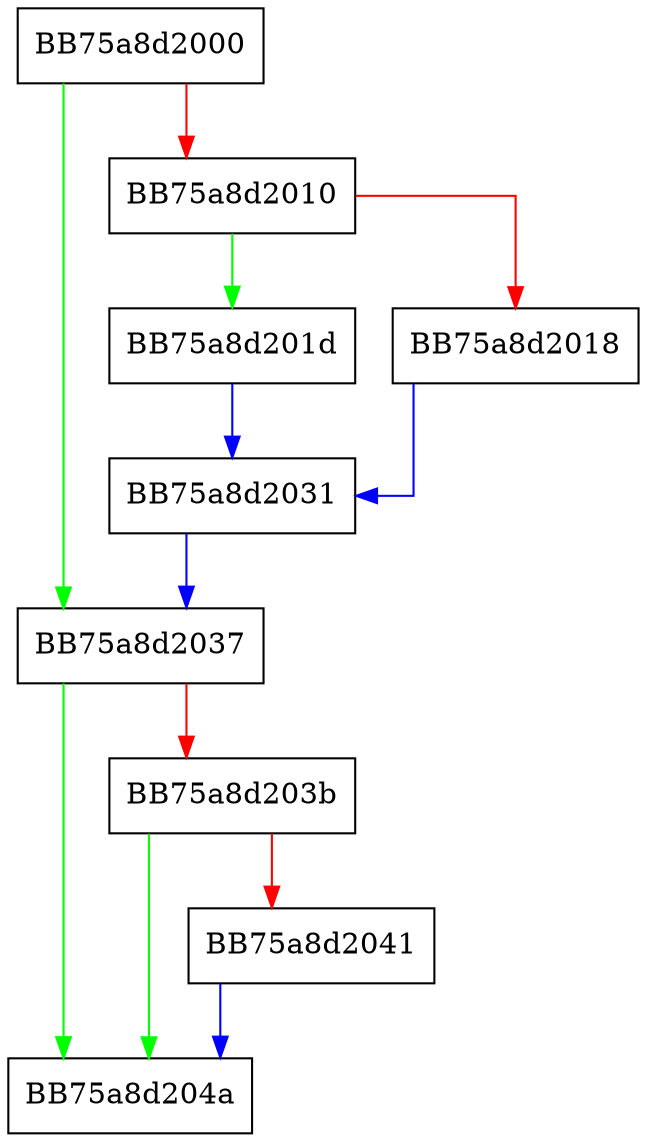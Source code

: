 digraph compute_states {
  node [shape="box"];
  graph [splines=ortho];
  BB75a8d2000 -> BB75a8d2037 [color="green"];
  BB75a8d2000 -> BB75a8d2010 [color="red"];
  BB75a8d2010 -> BB75a8d201d [color="green"];
  BB75a8d2010 -> BB75a8d2018 [color="red"];
  BB75a8d2018 -> BB75a8d2031 [color="blue"];
  BB75a8d201d -> BB75a8d2031 [color="blue"];
  BB75a8d2031 -> BB75a8d2037 [color="blue"];
  BB75a8d2037 -> BB75a8d204a [color="green"];
  BB75a8d2037 -> BB75a8d203b [color="red"];
  BB75a8d203b -> BB75a8d204a [color="green"];
  BB75a8d203b -> BB75a8d2041 [color="red"];
  BB75a8d2041 -> BB75a8d204a [color="blue"];
}